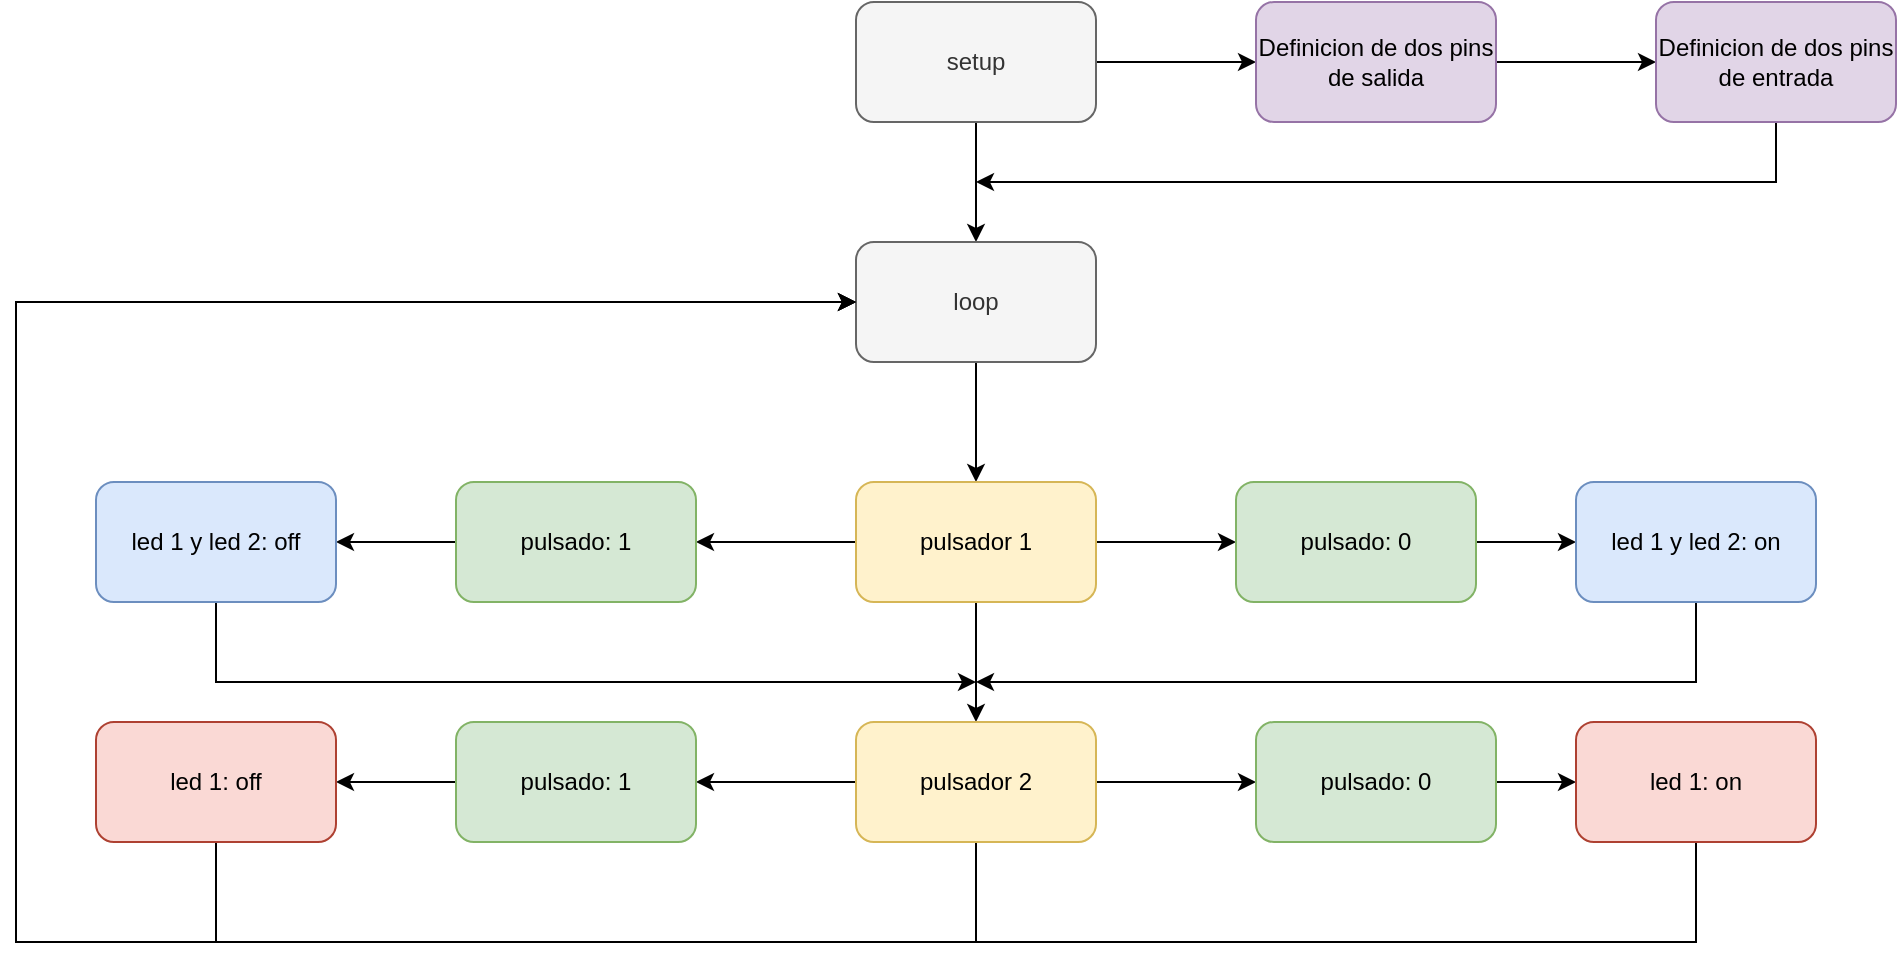 <mxfile version="13.7.5" type="github">
  <diagram id="EPzS_-X5WxEP48OquIpx" name="Page-1">
    <mxGraphModel dx="1888" dy="609" grid="1" gridSize="10" guides="1" tooltips="1" connect="1" arrows="1" fold="1" page="1" pageScale="1" pageWidth="850" pageHeight="1100" math="0" shadow="0">
      <root>
        <mxCell id="0" />
        <mxCell id="1" parent="0" />
        <mxCell id="BUa6W3uaxPoixpMAixVZ-5" value="" style="edgeStyle=orthogonalEdgeStyle;rounded=0;orthogonalLoop=1;jettySize=auto;html=1;fontColor=#000000;" edge="1" parent="1" source="BUa6W3uaxPoixpMAixVZ-1" target="BUa6W3uaxPoixpMAixVZ-3">
          <mxGeometry relative="1" as="geometry" />
        </mxCell>
        <mxCell id="BUa6W3uaxPoixpMAixVZ-7" value="" style="edgeStyle=orthogonalEdgeStyle;rounded=0;orthogonalLoop=1;jettySize=auto;html=1;fontColor=#000000;" edge="1" parent="1" source="BUa6W3uaxPoixpMAixVZ-1" target="BUa6W3uaxPoixpMAixVZ-2">
          <mxGeometry relative="1" as="geometry" />
        </mxCell>
        <mxCell id="BUa6W3uaxPoixpMAixVZ-1" value="setup" style="rounded=1;whiteSpace=wrap;html=1;fillColor=#f5f5f5;strokeColor=#666666;fontColor=#333333;" vertex="1" parent="1">
          <mxGeometry x="240" y="80" width="120" height="60" as="geometry" />
        </mxCell>
        <mxCell id="BUa6W3uaxPoixpMAixVZ-9" value="" style="edgeStyle=orthogonalEdgeStyle;rounded=0;orthogonalLoop=1;jettySize=auto;html=1;fontColor=#000000;" edge="1" parent="1" source="BUa6W3uaxPoixpMAixVZ-2" target="BUa6W3uaxPoixpMAixVZ-8">
          <mxGeometry relative="1" as="geometry" />
        </mxCell>
        <mxCell id="BUa6W3uaxPoixpMAixVZ-2" value="loop" style="rounded=1;whiteSpace=wrap;html=1;fillColor=#f5f5f5;strokeColor=#666666;fontColor=#333333;" vertex="1" parent="1">
          <mxGeometry x="240" y="200" width="120" height="60" as="geometry" />
        </mxCell>
        <mxCell id="BUa6W3uaxPoixpMAixVZ-6" value="" style="edgeStyle=orthogonalEdgeStyle;rounded=0;orthogonalLoop=1;jettySize=auto;html=1;fontColor=#000000;" edge="1" parent="1" source="BUa6W3uaxPoixpMAixVZ-3" target="BUa6W3uaxPoixpMAixVZ-4">
          <mxGeometry relative="1" as="geometry" />
        </mxCell>
        <mxCell id="BUa6W3uaxPoixpMAixVZ-3" value="Definicion de dos pins de salida" style="rounded=1;whiteSpace=wrap;html=1;fillColor=#e1d5e7;strokeColor=#9673a6;" vertex="1" parent="1">
          <mxGeometry x="440" y="80" width="120" height="60" as="geometry" />
        </mxCell>
        <mxCell id="BUa6W3uaxPoixpMAixVZ-30" style="edgeStyle=orthogonalEdgeStyle;rounded=0;orthogonalLoop=1;jettySize=auto;html=1;fontColor=#000000;" edge="1" parent="1" source="BUa6W3uaxPoixpMAixVZ-4">
          <mxGeometry relative="1" as="geometry">
            <mxPoint x="300" y="170" as="targetPoint" />
            <Array as="points">
              <mxPoint x="700" y="170" />
            </Array>
          </mxGeometry>
        </mxCell>
        <mxCell id="BUa6W3uaxPoixpMAixVZ-4" value="Definicion de dos pins de entrada" style="rounded=1;whiteSpace=wrap;html=1;fillColor=#e1d5e7;strokeColor=#9673a6;" vertex="1" parent="1">
          <mxGeometry x="640" y="80" width="120" height="60" as="geometry" />
        </mxCell>
        <mxCell id="BUa6W3uaxPoixpMAixVZ-13" value="" style="edgeStyle=orthogonalEdgeStyle;rounded=0;orthogonalLoop=1;jettySize=auto;html=1;fontColor=#000000;" edge="1" parent="1" source="BUa6W3uaxPoixpMAixVZ-8" target="BUa6W3uaxPoixpMAixVZ-10">
          <mxGeometry relative="1" as="geometry" />
        </mxCell>
        <mxCell id="BUa6W3uaxPoixpMAixVZ-15" value="" style="edgeStyle=orthogonalEdgeStyle;rounded=0;orthogonalLoop=1;jettySize=auto;html=1;fontColor=#000000;" edge="1" parent="1" source="BUa6W3uaxPoixpMAixVZ-8" target="BUa6W3uaxPoixpMAixVZ-11">
          <mxGeometry relative="1" as="geometry" />
        </mxCell>
        <mxCell id="BUa6W3uaxPoixpMAixVZ-28" value="" style="edgeStyle=orthogonalEdgeStyle;rounded=0;orthogonalLoop=1;jettySize=auto;html=1;fontColor=#000000;" edge="1" parent="1" source="BUa6W3uaxPoixpMAixVZ-8" target="BUa6W3uaxPoixpMAixVZ-18">
          <mxGeometry relative="1" as="geometry" />
        </mxCell>
        <mxCell id="BUa6W3uaxPoixpMAixVZ-8" value="pulsador 1" style="rounded=1;whiteSpace=wrap;html=1;fillColor=#fff2cc;strokeColor=#d6b656;" vertex="1" parent="1">
          <mxGeometry x="240" y="320" width="120" height="60" as="geometry" />
        </mxCell>
        <mxCell id="BUa6W3uaxPoixpMAixVZ-14" value="" style="edgeStyle=orthogonalEdgeStyle;rounded=0;orthogonalLoop=1;jettySize=auto;html=1;fontColor=#000000;" edge="1" parent="1" source="BUa6W3uaxPoixpMAixVZ-10" target="BUa6W3uaxPoixpMAixVZ-12">
          <mxGeometry relative="1" as="geometry" />
        </mxCell>
        <mxCell id="BUa6W3uaxPoixpMAixVZ-10" value="pulsado: 0" style="rounded=1;whiteSpace=wrap;html=1;fillColor=#d5e8d4;strokeColor=#82b366;" vertex="1" parent="1">
          <mxGeometry x="430" y="320" width="120" height="60" as="geometry" />
        </mxCell>
        <mxCell id="BUa6W3uaxPoixpMAixVZ-17" value="" style="edgeStyle=orthogonalEdgeStyle;rounded=0;orthogonalLoop=1;jettySize=auto;html=1;fontColor=#000000;" edge="1" parent="1" source="BUa6W3uaxPoixpMAixVZ-11" target="BUa6W3uaxPoixpMAixVZ-16">
          <mxGeometry relative="1" as="geometry" />
        </mxCell>
        <mxCell id="BUa6W3uaxPoixpMAixVZ-11" value="pulsado: 1" style="rounded=1;whiteSpace=wrap;html=1;fillColor=#d5e8d4;strokeColor=#82b366;" vertex="1" parent="1">
          <mxGeometry x="40" y="320" width="120" height="60" as="geometry" />
        </mxCell>
        <mxCell id="BUa6W3uaxPoixpMAixVZ-33" style="edgeStyle=orthogonalEdgeStyle;rounded=0;orthogonalLoop=1;jettySize=auto;html=1;fontColor=#000000;" edge="1" parent="1" source="BUa6W3uaxPoixpMAixVZ-12">
          <mxGeometry relative="1" as="geometry">
            <mxPoint x="300" y="420" as="targetPoint" />
            <Array as="points">
              <mxPoint x="660" y="420" />
            </Array>
          </mxGeometry>
        </mxCell>
        <mxCell id="BUa6W3uaxPoixpMAixVZ-12" value="led 1 y led 2: on" style="rounded=1;whiteSpace=wrap;html=1;fillColor=#dae8fc;strokeColor=#6c8ebf;" vertex="1" parent="1">
          <mxGeometry x="600" y="320" width="120" height="60" as="geometry" />
        </mxCell>
        <mxCell id="BUa6W3uaxPoixpMAixVZ-34" style="edgeStyle=orthogonalEdgeStyle;rounded=0;orthogonalLoop=1;jettySize=auto;html=1;fontColor=#000000;" edge="1" parent="1" source="BUa6W3uaxPoixpMAixVZ-16">
          <mxGeometry relative="1" as="geometry">
            <mxPoint x="300" y="420" as="targetPoint" />
            <Array as="points">
              <mxPoint x="-80" y="420" />
            </Array>
          </mxGeometry>
        </mxCell>
        <mxCell id="BUa6W3uaxPoixpMAixVZ-16" value="led 1 y led 2: off" style="rounded=1;whiteSpace=wrap;html=1;fillColor=#dae8fc;strokeColor=#6c8ebf;" vertex="1" parent="1">
          <mxGeometry x="-140" y="320" width="120" height="60" as="geometry" />
        </mxCell>
        <mxCell id="BUa6W3uaxPoixpMAixVZ-20" value="" style="edgeStyle=orthogonalEdgeStyle;rounded=0;orthogonalLoop=1;jettySize=auto;html=1;fontColor=#000000;" edge="1" parent="1" source="BUa6W3uaxPoixpMAixVZ-18" target="BUa6W3uaxPoixpMAixVZ-19">
          <mxGeometry relative="1" as="geometry" />
        </mxCell>
        <mxCell id="BUa6W3uaxPoixpMAixVZ-23" value="" style="edgeStyle=orthogonalEdgeStyle;rounded=0;orthogonalLoop=1;jettySize=auto;html=1;fontColor=#000000;" edge="1" parent="1" source="BUa6W3uaxPoixpMAixVZ-18" target="BUa6W3uaxPoixpMAixVZ-21">
          <mxGeometry relative="1" as="geometry" />
        </mxCell>
        <mxCell id="BUa6W3uaxPoixpMAixVZ-29" style="edgeStyle=orthogonalEdgeStyle;rounded=0;orthogonalLoop=1;jettySize=auto;html=1;entryX=0;entryY=0.5;entryDx=0;entryDy=0;fontColor=#000000;" edge="1" parent="1" source="BUa6W3uaxPoixpMAixVZ-18" target="BUa6W3uaxPoixpMAixVZ-2">
          <mxGeometry relative="1" as="geometry">
            <Array as="points">
              <mxPoint x="300" y="550" />
              <mxPoint x="-180" y="550" />
              <mxPoint x="-180" y="230" />
            </Array>
          </mxGeometry>
        </mxCell>
        <mxCell id="BUa6W3uaxPoixpMAixVZ-18" value="pulsador 2" style="rounded=1;whiteSpace=wrap;html=1;fillColor=#fff2cc;strokeColor=#d6b656;" vertex="1" parent="1">
          <mxGeometry x="240" y="440" width="120" height="60" as="geometry" />
        </mxCell>
        <mxCell id="BUa6W3uaxPoixpMAixVZ-25" value="" style="edgeStyle=orthogonalEdgeStyle;rounded=0;orthogonalLoop=1;jettySize=auto;html=1;fontColor=#000000;" edge="1" parent="1" source="BUa6W3uaxPoixpMAixVZ-19" target="BUa6W3uaxPoixpMAixVZ-24">
          <mxGeometry relative="1" as="geometry" />
        </mxCell>
        <mxCell id="BUa6W3uaxPoixpMAixVZ-19" value="pulsado: 0" style="rounded=1;whiteSpace=wrap;html=1;fillColor=#d5e8d4;strokeColor=#82b366;" vertex="1" parent="1">
          <mxGeometry x="440" y="440" width="120" height="60" as="geometry" />
        </mxCell>
        <mxCell id="BUa6W3uaxPoixpMAixVZ-27" value="" style="edgeStyle=orthogonalEdgeStyle;rounded=0;orthogonalLoop=1;jettySize=auto;html=1;fontColor=#000000;" edge="1" parent="1" source="BUa6W3uaxPoixpMAixVZ-21" target="BUa6W3uaxPoixpMAixVZ-26">
          <mxGeometry relative="1" as="geometry" />
        </mxCell>
        <mxCell id="BUa6W3uaxPoixpMAixVZ-21" value="pulsado: 1" style="rounded=1;whiteSpace=wrap;html=1;fillColor=#d5e8d4;strokeColor=#82b366;" vertex="1" parent="1">
          <mxGeometry x="40" y="440" width="120" height="60" as="geometry" />
        </mxCell>
        <mxCell id="BUa6W3uaxPoixpMAixVZ-31" style="edgeStyle=orthogonalEdgeStyle;rounded=0;orthogonalLoop=1;jettySize=auto;html=1;entryX=0;entryY=0.5;entryDx=0;entryDy=0;fontColor=#000000;" edge="1" parent="1" source="BUa6W3uaxPoixpMAixVZ-24" target="BUa6W3uaxPoixpMAixVZ-2">
          <mxGeometry relative="1" as="geometry">
            <Array as="points">
              <mxPoint x="660" y="550" />
              <mxPoint x="-180" y="550" />
              <mxPoint x="-180" y="230" />
            </Array>
          </mxGeometry>
        </mxCell>
        <mxCell id="BUa6W3uaxPoixpMAixVZ-24" value="led 1: on" style="rounded=1;whiteSpace=wrap;html=1;fillColor=#fad9d5;strokeColor=#ae4132;" vertex="1" parent="1">
          <mxGeometry x="600" y="440" width="120" height="60" as="geometry" />
        </mxCell>
        <mxCell id="BUa6W3uaxPoixpMAixVZ-32" style="edgeStyle=orthogonalEdgeStyle;rounded=0;orthogonalLoop=1;jettySize=auto;html=1;fontColor=#000000;" edge="1" parent="1" source="BUa6W3uaxPoixpMAixVZ-26">
          <mxGeometry relative="1" as="geometry">
            <mxPoint x="240" y="230" as="targetPoint" />
            <Array as="points">
              <mxPoint x="-80" y="550" />
              <mxPoint x="-180" y="550" />
              <mxPoint x="-180" y="230" />
            </Array>
          </mxGeometry>
        </mxCell>
        <mxCell id="BUa6W3uaxPoixpMAixVZ-26" value="led 1: off" style="rounded=1;whiteSpace=wrap;html=1;fillColor=#fad9d5;strokeColor=#ae4132;" vertex="1" parent="1">
          <mxGeometry x="-140" y="440" width="120" height="60" as="geometry" />
        </mxCell>
      </root>
    </mxGraphModel>
  </diagram>
</mxfile>
